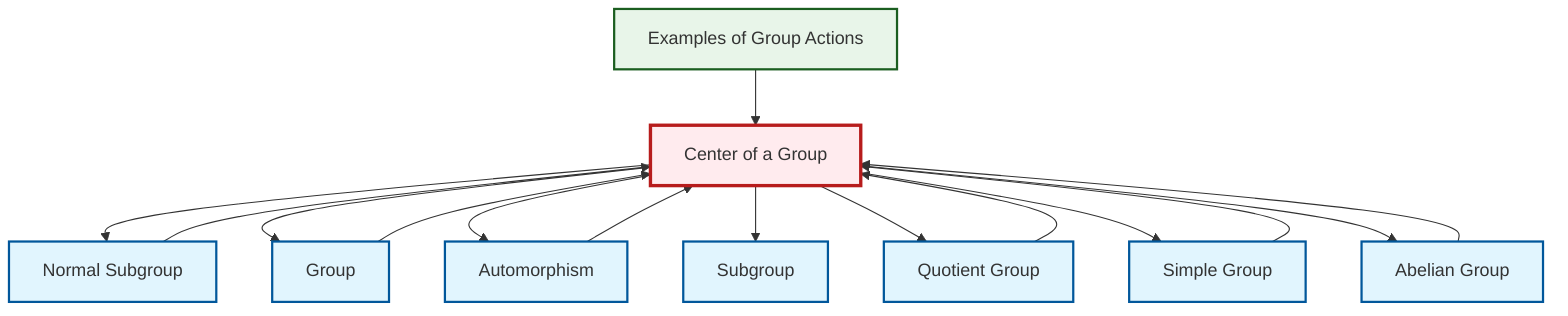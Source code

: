 graph TD
    classDef definition fill:#e1f5fe,stroke:#01579b,stroke-width:2px
    classDef theorem fill:#f3e5f5,stroke:#4a148c,stroke-width:2px
    classDef axiom fill:#fff3e0,stroke:#e65100,stroke-width:2px
    classDef example fill:#e8f5e9,stroke:#1b5e20,stroke-width:2px
    classDef current fill:#ffebee,stroke:#b71c1c,stroke-width:3px
    def-center-of-group["Center of a Group"]:::definition
    def-quotient-group["Quotient Group"]:::definition
    def-simple-group["Simple Group"]:::definition
    def-group["Group"]:::definition
    def-normal-subgroup["Normal Subgroup"]:::definition
    def-abelian-group["Abelian Group"]:::definition
    def-subgroup["Subgroup"]:::definition
    ex-group-action-examples["Examples of Group Actions"]:::example
    def-automorphism["Automorphism"]:::definition
    def-center-of-group --> def-normal-subgroup
    def-simple-group --> def-center-of-group
    def-center-of-group --> def-group
    def-center-of-group --> def-automorphism
    def-center-of-group --> def-subgroup
    def-center-of-group --> def-quotient-group
    def-automorphism --> def-center-of-group
    def-center-of-group --> def-simple-group
    ex-group-action-examples --> def-center-of-group
    def-center-of-group --> def-abelian-group
    def-normal-subgroup --> def-center-of-group
    def-abelian-group --> def-center-of-group
    def-group --> def-center-of-group
    def-quotient-group --> def-center-of-group
    class def-center-of-group current